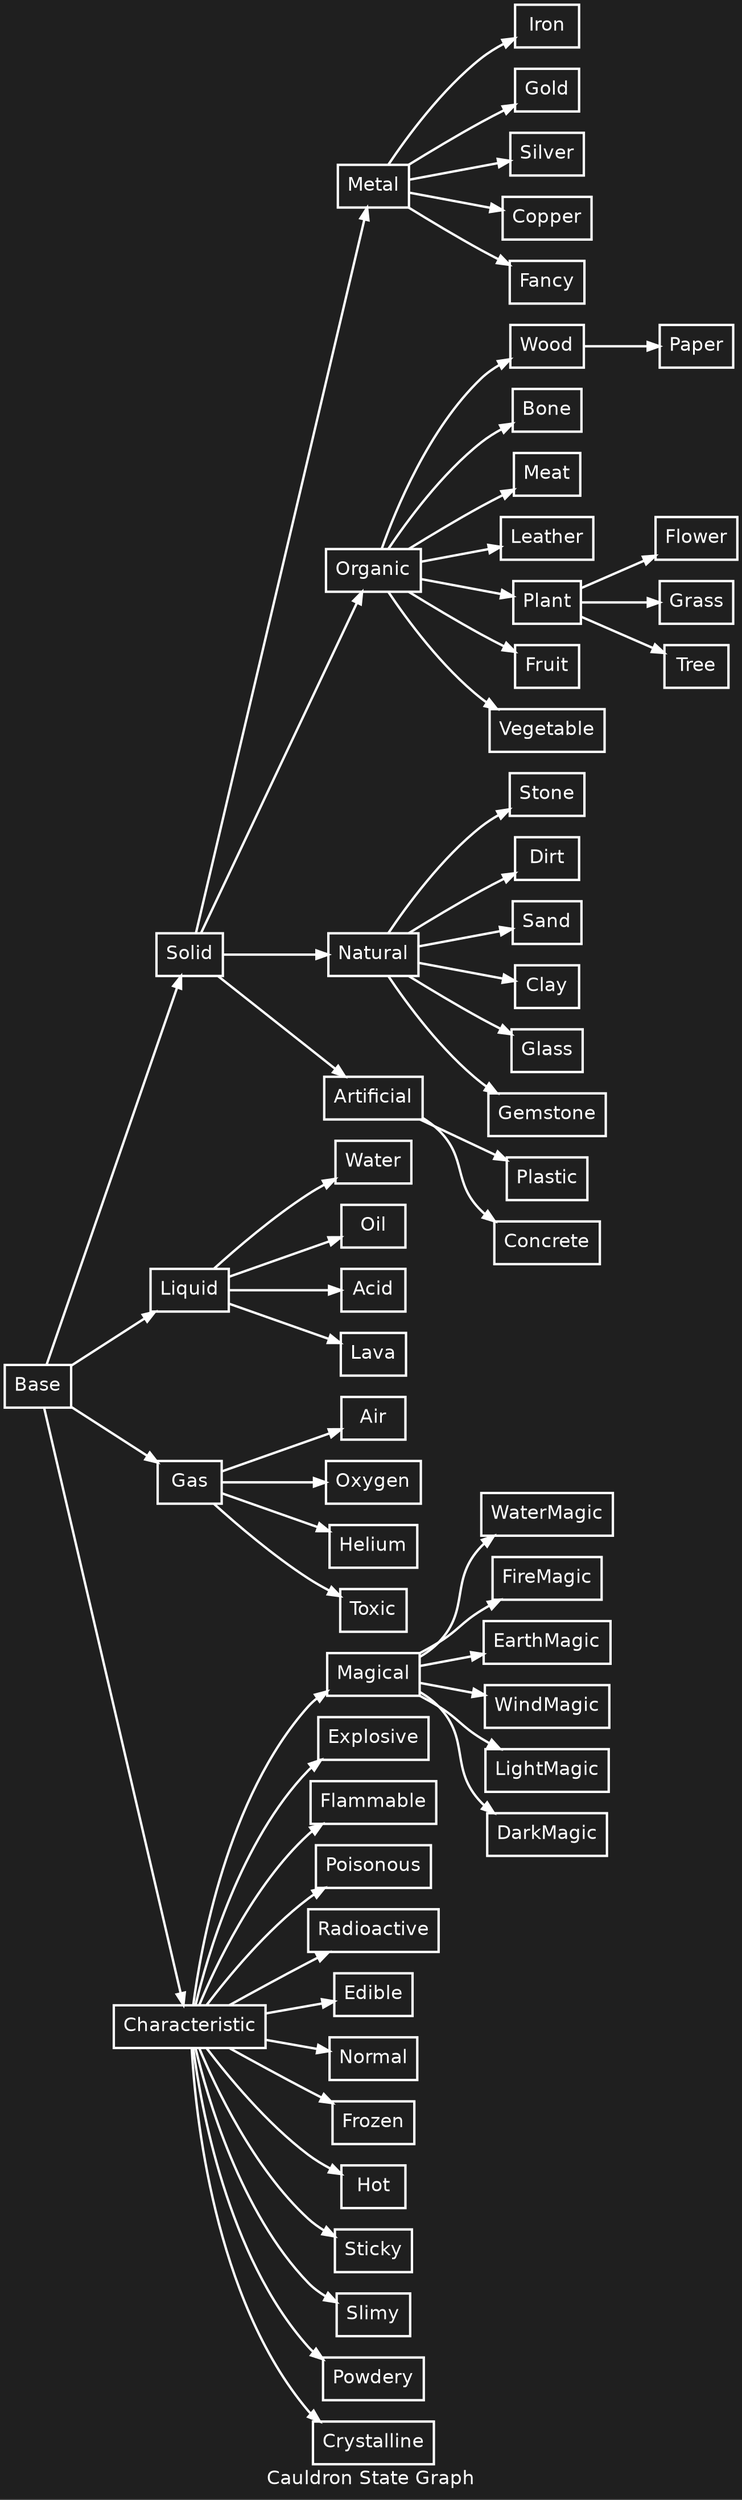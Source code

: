 digraph material_graph {
  graph [rankdir = LR; label = "Cauldron State Graph"; fontsize = 16; bgcolor = "#1F1F1F"; fontcolor = "#FFFFFF"; fontname = "Helvetica"; labelfontname = "Helvetica";];
  node [shape = box; fontsize = 16; fontname = "Helvetica"; labelfontname = "Helvetica"; fontcolor = "#FFFFFF"; color = "#FFFFFF"; penwidth = 2.0;];
  edge [fontsize = 16; fontname = "Helvetica"; labelfontname = "Helvetica"; fontcolor = "#FFFFFF"; color = "#FFFFFF"; penwidth = 2.0;];
  
  Base -> Solid;
  Base -> Liquid;
  Base -> Gas;
  Base -> Characteristic;

  Liquid -> Water;
  Liquid -> Oil;
  Liquid -> Acid;
  Liquid -> Lava;
  
  Solid -> Metal;
  Metal -> Iron;
  Metal -> Gold;
  Metal -> Silver;
  Metal -> Copper;
  Metal -> Fancy;
  
  Solid -> Organic;
  Organic -> Wood;
  Wood -> Paper;
  Organic -> Bone;
  Organic -> Meat;
  Organic -> Leather;
  Organic -> Plant;
  Organic -> Fruit;
  Organic -> Vegetable;

  Plant -> Flower;
  Plant -> Grass;
  Plant -> Tree;
  
  Solid -> Natural;
  Natural -> Stone;
  Natural -> Dirt;
  Natural -> Sand;
  Natural -> Clay;
  Natural -> Glass;
  Natural -> Gemstone;

  Solid -> Artificial;
  Artificial -> Plastic;
  Artificial -> Concrete;
  
  Gas -> Air;
  Gas -> Oxygen;
  Gas -> Helium;
  Gas -> Toxic;
  
  Magical -> WaterMagic;
  Magical -> FireMagic;
  Magical -> EarthMagic;
  Magical -> WindMagic;
  Magical -> LightMagic;
  Magical -> DarkMagic;
  
  Characteristic -> Explosive;
  Characteristic -> Flammable;
  Characteristic -> Poisonous;
  Characteristic -> Radioactive;
  Characteristic -> Magical;
  Characteristic -> Edible;
  Characteristic -> Normal;
  Characteristic -> Frozen;
  Characteristic -> Hot;
  Characteristic -> Sticky;
  Characteristic -> Slimy;
  Characteristic -> Powdery;
  Characteristic -> Crystalline;
}